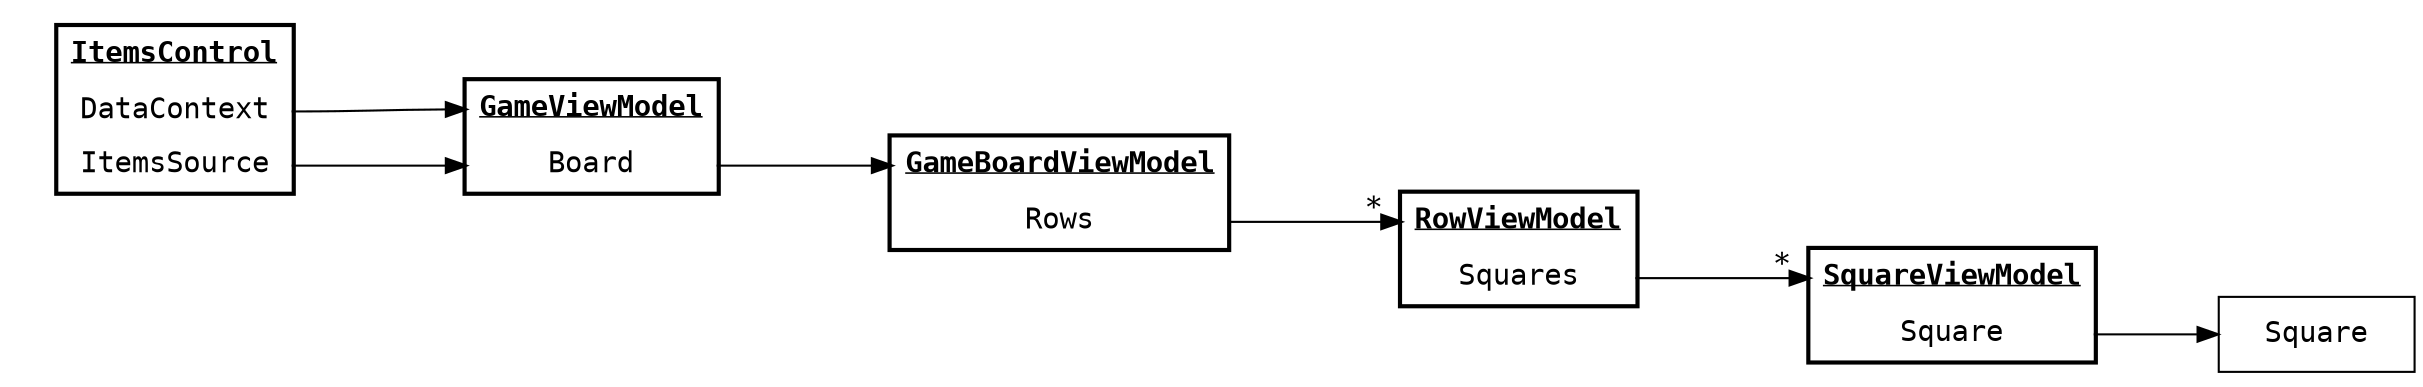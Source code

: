 digraph G {
    node [shape=none,fontname=Consolas,margin="0.3,0.1"]
    rankdir=LR

    ItemsControl [
      label =<<TABLE BORDER="2" CELLBORDER="0" CELLSPACING="1" CELLPADDING="5">
                      <TR><TD PORT="header"><B><U>ItemsControl</U></B></TD></TR>
                      <TR><TD PORT="DataContext">DataContext</TD></TR>
                      <TR><TD PORT="ItemsSource">ItemsSource</TD></TR>
                  </TABLE>>
    ]

    GameVM [
      label =<<TABLE BORDER="2" CELLBORDER="0" CELLSPACING="1" CELLPADDING="5">
                      <TR><TD PORT="header"><B><U>GameViewModel</U></B></TD></TR>
                      <TR><TD PORT="Board">Board</TD></TR>
                  </TABLE>>
    ]

    BoardVM [
      label =<<TABLE BORDER="2" CELLBORDER="0" CELLSPACING="1" CELLPADDING="5">
                      <TR><TD PORT="header"><B><U>GameBoardViewModel</U></B></TD></TR>
                      <TR><TD PORT="Rows">Rows</TD></TR>
                  </TABLE>>
    ]

    RowVM [
        label =<<TABLE BORDER="2" CELLBORDER="0" CELLSPACING="1" CELLPADDING="5">
                      <TR><TD PORT="header"><B><U>RowViewModel</U></B></TD></TR>
                      <TR><TD PORT="Squares">Squares</TD></TR>
                  </TABLE>>
    ]

    SquareVM [
        label =<<TABLE BORDER="2" CELLBORDER="0" CELLSPACING="1" CELLPADDING="5">
                      <TR><TD PORT="header"><B><U>SquareViewModel</U></B></TD></TR>
                      <TR><TD PORT="Square">Square</TD></TR>
                  </TABLE>>
    ]

    Data [label="Square",shape=box]


    ItemsControl:DataContext -> GameVM:header
    ItemsControl:ItemsSource -> GameVM:Board
    GameVM:Board -> BoardVM:header
    BoardVM:Rows -> RowVM:header [headlabel="*",labeldistance=1.5]
    RowVM:Squares -> SquareVM:header [headlabel="*",labeldistance=1.5]
    SquareVM:Square -> Data
}